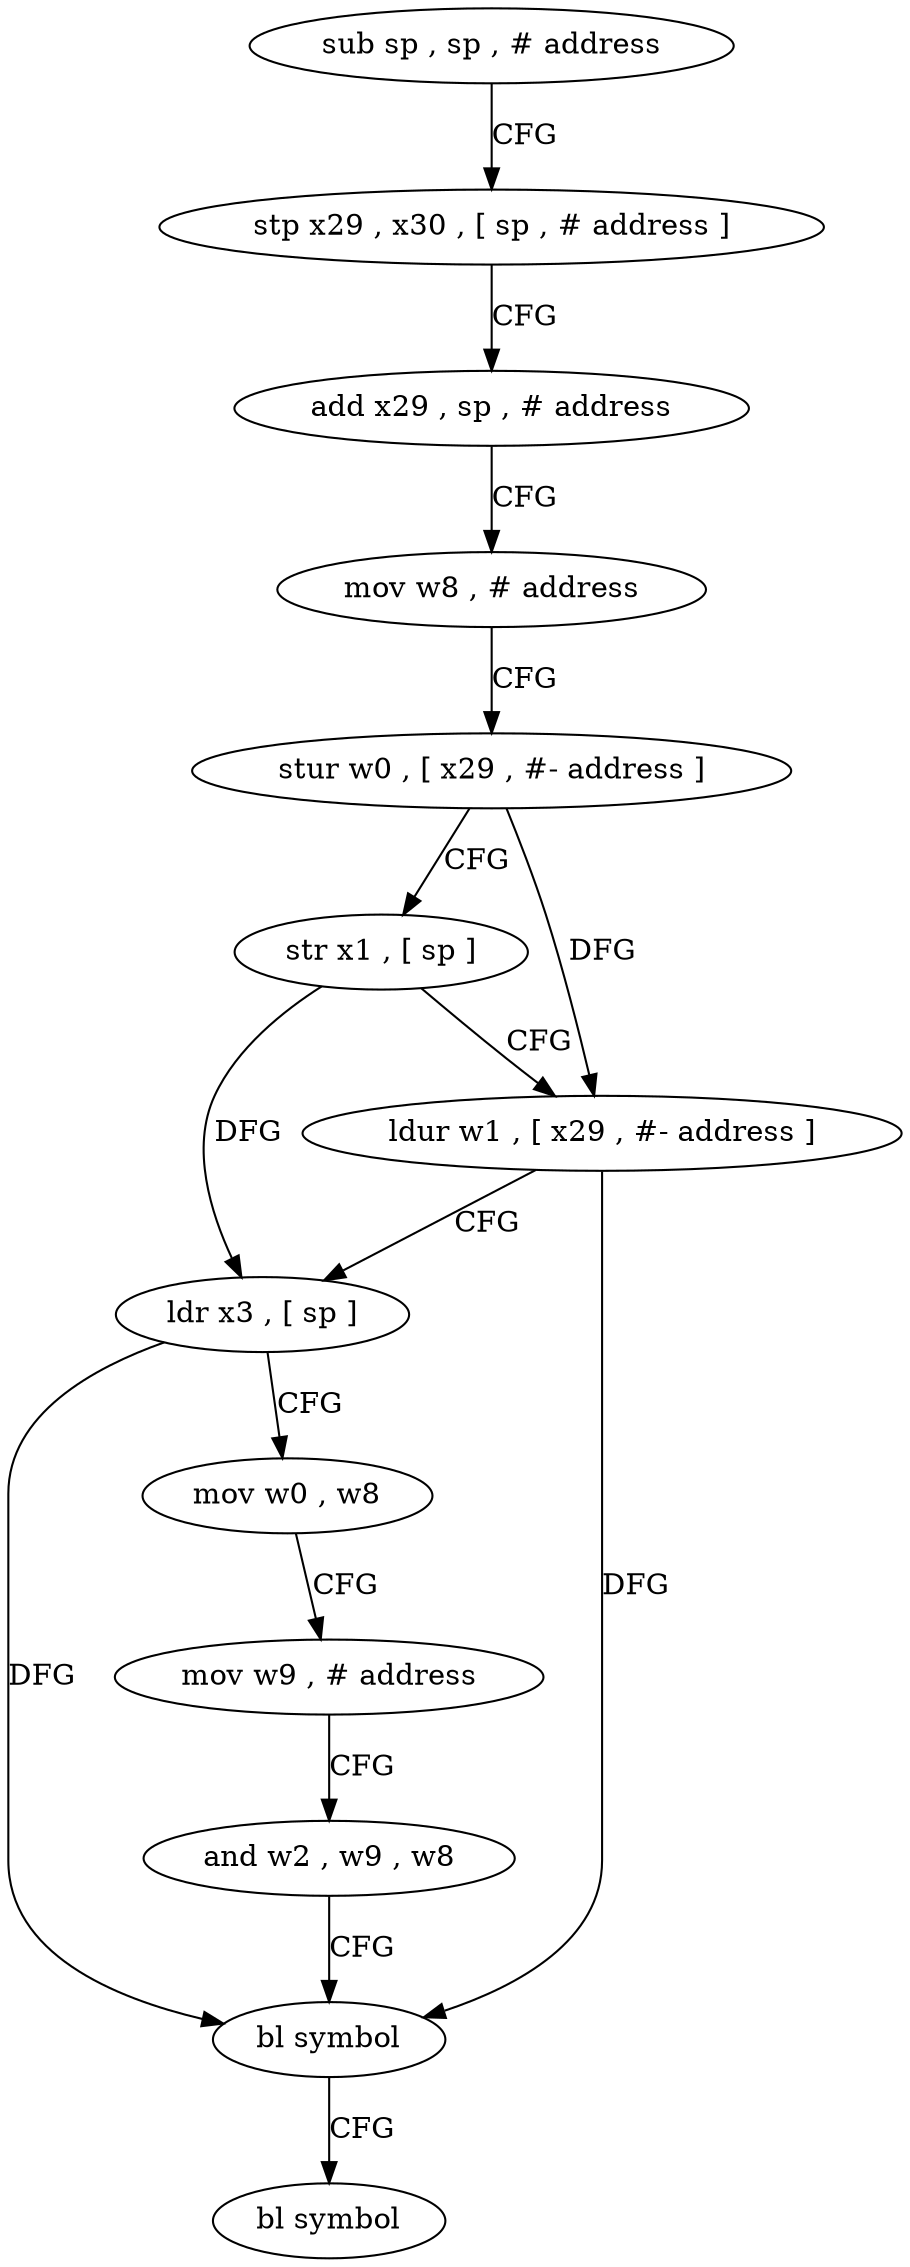digraph "func" {
"4251780" [label = "sub sp , sp , # address" ]
"4251784" [label = "stp x29 , x30 , [ sp , # address ]" ]
"4251788" [label = "add x29 , sp , # address" ]
"4251792" [label = "mov w8 , # address" ]
"4251796" [label = "stur w0 , [ x29 , #- address ]" ]
"4251800" [label = "str x1 , [ sp ]" ]
"4251804" [label = "ldur w1 , [ x29 , #- address ]" ]
"4251808" [label = "ldr x3 , [ sp ]" ]
"4251812" [label = "mov w0 , w8" ]
"4251816" [label = "mov w9 , # address" ]
"4251820" [label = "and w2 , w9 , w8" ]
"4251824" [label = "bl symbol" ]
"4251828" [label = "bl symbol" ]
"4251780" -> "4251784" [ label = "CFG" ]
"4251784" -> "4251788" [ label = "CFG" ]
"4251788" -> "4251792" [ label = "CFG" ]
"4251792" -> "4251796" [ label = "CFG" ]
"4251796" -> "4251800" [ label = "CFG" ]
"4251796" -> "4251804" [ label = "DFG" ]
"4251800" -> "4251804" [ label = "CFG" ]
"4251800" -> "4251808" [ label = "DFG" ]
"4251804" -> "4251808" [ label = "CFG" ]
"4251804" -> "4251824" [ label = "DFG" ]
"4251808" -> "4251812" [ label = "CFG" ]
"4251808" -> "4251824" [ label = "DFG" ]
"4251812" -> "4251816" [ label = "CFG" ]
"4251816" -> "4251820" [ label = "CFG" ]
"4251820" -> "4251824" [ label = "CFG" ]
"4251824" -> "4251828" [ label = "CFG" ]
}
